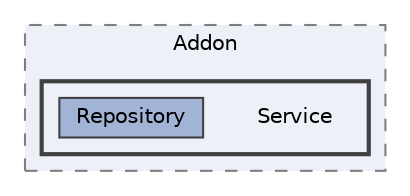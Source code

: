 digraph "C:/Users/むずでょ/Documents/Unity Projects/RMU-1-00-00-Research/Assets/RPGMaker/Codebase/Runtime/Addon/Service"
{
 // LATEX_PDF_SIZE
  bgcolor="transparent";
  edge [fontname=Helvetica,fontsize=10,labelfontname=Helvetica,labelfontsize=10];
  node [fontname=Helvetica,fontsize=10,shape=box,height=0.2,width=0.4];
  compound=true
  subgraph clusterdir_7519f95c37a7fb146fa4cf7569024839 {
    graph [ bgcolor="#edf0f7", pencolor="grey50", label="Addon", fontname=Helvetica,fontsize=10 style="filled,dashed", URL="dir_7519f95c37a7fb146fa4cf7569024839.html",tooltip=""]
  subgraph clusterdir_f7f7d7fd545308417329c5bf2eb096e2 {
    graph [ bgcolor="#edf0f7", pencolor="grey25", label="", fontname=Helvetica,fontsize=10 style="filled,bold", URL="dir_f7f7d7fd545308417329c5bf2eb096e2.html",tooltip=""]
    dir_f7f7d7fd545308417329c5bf2eb096e2 [shape=plaintext, label="Service"];
  dir_96a3b50832824cfa58b7e6b9b1fedbcd [label="Repository", fillcolor="#a2b4d6", color="grey25", style="filled", URL="dir_96a3b50832824cfa58b7e6b9b1fedbcd.html",tooltip=""];
  }
  }
}
